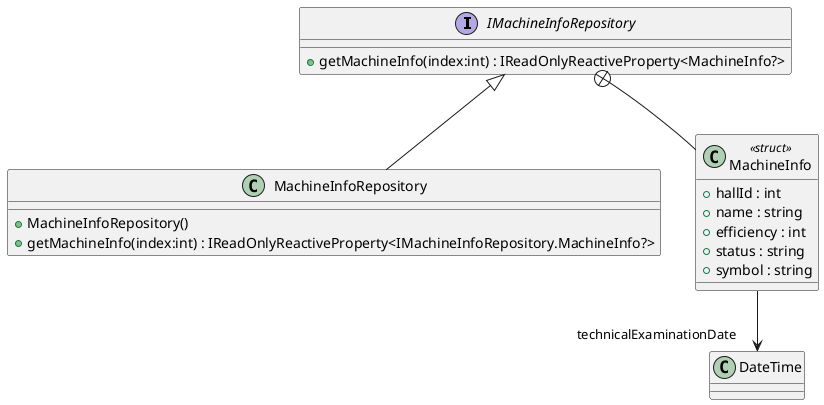 @startuml
interface IMachineInfoRepository {
    + getMachineInfo(index:int) : IReadOnlyReactiveProperty<MachineInfo?>
}
class MachineInfoRepository {
    + MachineInfoRepository()
    + getMachineInfo(index:int) : IReadOnlyReactiveProperty<IMachineInfoRepository.MachineInfo?>
}
class MachineInfo <<struct>> {
    + hallId : int
    + name : string
    + efficiency : int
    + status : string
    + symbol : string
}
IMachineInfoRepository <|-- MachineInfoRepository
IMachineInfoRepository +-- MachineInfo
MachineInfo --> "technicalExaminationDate" DateTime
@enduml
